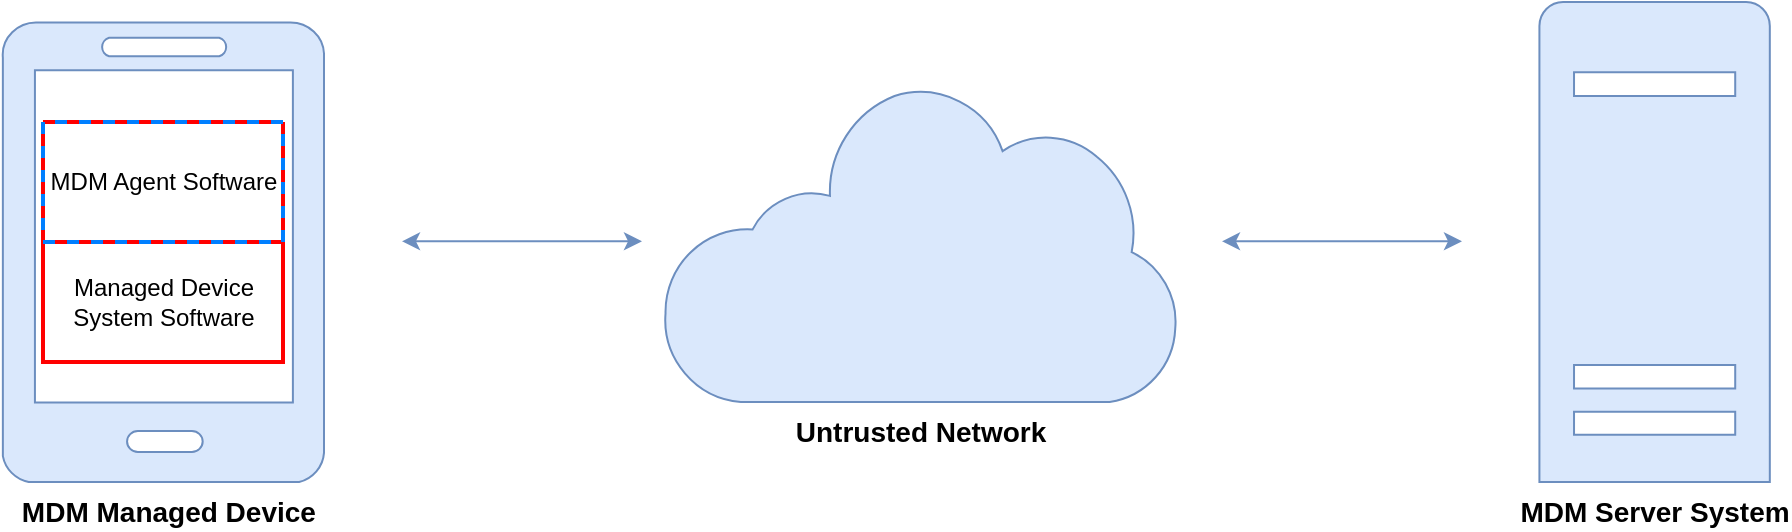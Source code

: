 <mxfile version="27.1.6">
  <diagram name="Page-1" id="9vD9gA8dYqlT4B8zfabE">
    <mxGraphModel dx="2066" dy="1103" grid="1" gridSize="10" guides="1" tooltips="1" connect="1" arrows="1" fold="1" page="1" pageScale="1" pageWidth="850" pageHeight="1100" math="0" shadow="0">
      <root>
        <mxCell id="0" />
        <mxCell id="1" parent="0" />
        <mxCell id="JkSojsDAD6TwoO30HIZQ-1" value="&lt;font style=&quot;font-size: 14px;&quot;&gt;&lt;b&gt;Untrusted Network&lt;/b&gt;&lt;/font&gt;" style="sketch=0;aspect=fixed;pointerEvents=1;shadow=0;dashed=0;html=1;labelPosition=center;verticalLabelPosition=bottom;verticalAlign=top;align=center;shape=mxgraph.mscae.enterprise.internet;fillColor=#dae8fc;strokeColor=#6c8ebf;" vertex="1" parent="1">
          <mxGeometry x="750" y="580" width="258.07" height="160" as="geometry" />
        </mxCell>
        <mxCell id="JkSojsDAD6TwoO30HIZQ-2" value="&lt;font style=&quot;font-size: 14px;&quot;&gt;&lt;b&gt;&amp;nbsp;MDM Managed Device&lt;/b&gt;&lt;/font&gt;" style="sketch=0;aspect=fixed;pointerEvents=1;shadow=0;dashed=0;html=1;strokeColor=#6c8ebf;labelPosition=center;verticalLabelPosition=bottom;verticalAlign=top;align=center;fillColor=#dae8fc;shape=mxgraph.azure.mobile" vertex="1" parent="1">
          <mxGeometry x="420" y="550" width="161" height="230" as="geometry" />
        </mxCell>
        <mxCell id="JkSojsDAD6TwoO30HIZQ-3" value="" style="endArrow=classic;startArrow=classic;html=1;rounded=0;fillColor=#dae8fc;strokeColor=#6c8ebf;" edge="1" parent="1">
          <mxGeometry width="50" height="50" relative="1" as="geometry">
            <mxPoint x="620" y="659.66" as="sourcePoint" />
            <mxPoint x="740" y="659.66" as="targetPoint" />
          </mxGeometry>
        </mxCell>
        <mxCell id="JkSojsDAD6TwoO30HIZQ-4" value="" style="endArrow=classic;startArrow=classic;html=1;rounded=0;fillColor=#dae8fc;strokeColor=#6c8ebf;" edge="1" parent="1">
          <mxGeometry width="50" height="50" relative="1" as="geometry">
            <mxPoint x="1030" y="659.66" as="sourcePoint" />
            <mxPoint x="1150" y="659.66" as="targetPoint" />
          </mxGeometry>
        </mxCell>
        <mxCell id="JkSojsDAD6TwoO30HIZQ-5" value="" style="rounded=0;whiteSpace=wrap;html=1;strokeColor=#FF0000;strokeWidth=2;perimeterSpacing=0;dashed=1;flipH=1;flipV=1;" vertex="1" parent="1">
          <mxGeometry x="440.5" y="600" width="120" height="60" as="geometry" />
        </mxCell>
        <mxCell id="JkSojsDAD6TwoO30HIZQ-6" value="Managed Device System Software" style="rounded=0;whiteSpace=wrap;html=1;strokeWidth=2;strokeColor=#FF0000;" vertex="1" parent="1">
          <mxGeometry x="440.5" y="660" width="120" height="60" as="geometry" />
        </mxCell>
        <mxCell id="JkSojsDAD6TwoO30HIZQ-7" value="MDM Agent Software" style="rounded=0;whiteSpace=wrap;html=1;strokeColor=#007FFF;strokeWidth=2;perimeterSpacing=0;glass=0;shadow=0;direction=west;flipH=0;flipV=1;dashed=1;fillColor=none;" vertex="1" parent="1">
          <mxGeometry x="440.5" y="600" width="120" height="60" as="geometry" />
        </mxCell>
        <mxCell id="JkSojsDAD6TwoO30HIZQ-8" value="&lt;font style=&quot;font-size: 14px;&quot;&gt;&lt;b&gt;MDM Server System&lt;/b&gt;&lt;/font&gt;" style="sketch=0;aspect=fixed;pointerEvents=1;shadow=0;dashed=0;html=1;strokeColor=#6c8ebf;labelPosition=center;verticalLabelPosition=bottom;verticalAlign=top;align=center;fillColor=#dae8fc;shape=mxgraph.mscae.enterprise.server_generic;gradientColor=none;" vertex="1" parent="1">
          <mxGeometry x="1188.71" y="540" width="115.2" height="240" as="geometry" />
        </mxCell>
      </root>
    </mxGraphModel>
  </diagram>
</mxfile>
